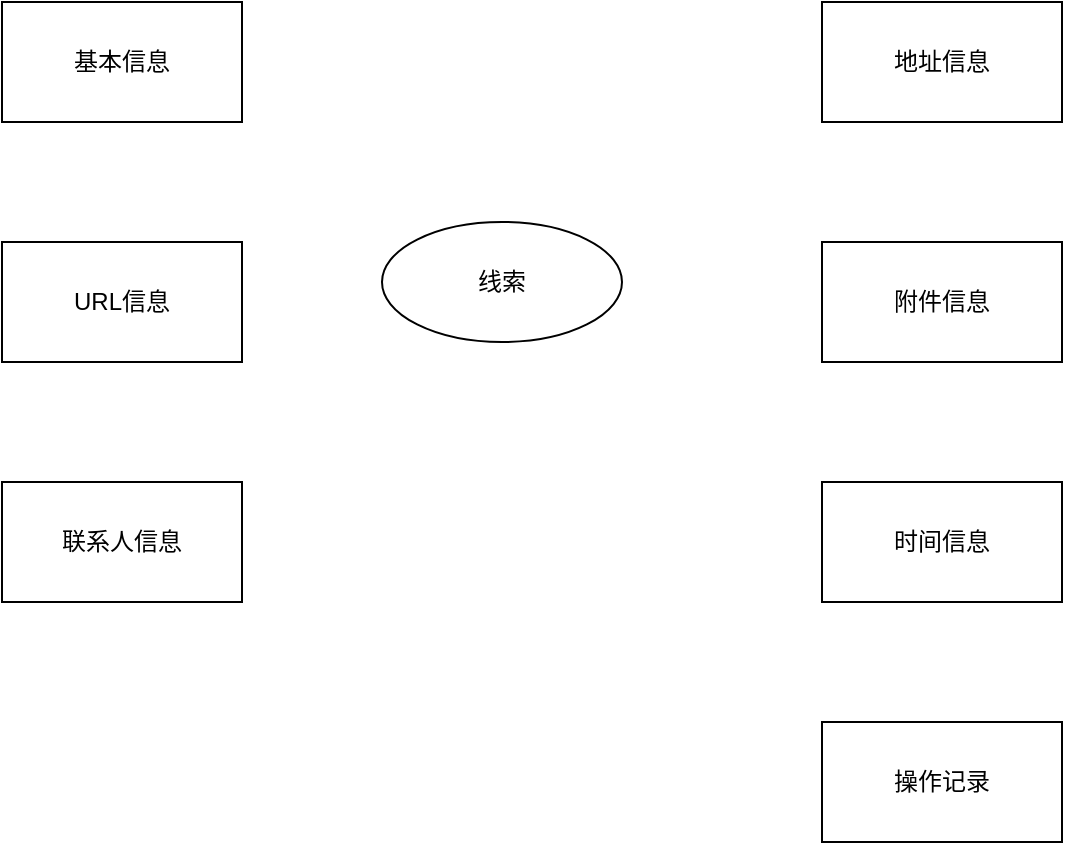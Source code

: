 <mxfile version="17.4.5" type="github">
  <diagram id="zYz1100MqjLK1Q9wAQXT" name="Page-1">
    <mxGraphModel dx="1236" dy="587" grid="1" gridSize="10" guides="1" tooltips="1" connect="1" arrows="1" fold="1" page="1" pageScale="1" pageWidth="827" pageHeight="1169" math="0" shadow="0">
      <root>
        <mxCell id="0" />
        <mxCell id="1" parent="0" />
        <mxCell id="bbUKAlvJLO8YwrYSUsbt-2" value="基本信息" style="whiteSpace=wrap;html=1;" vertex="1" parent="1">
          <mxGeometry x="100" y="140" width="120" height="60" as="geometry" />
        </mxCell>
        <mxCell id="bbUKAlvJLO8YwrYSUsbt-3" value="&lt;p class=&quot;mp-paragraph-wrapper&quot; style=&quot;text-align: left ; padding-left: 0px&quot;&gt;URL信息&lt;/p&gt;" style="whiteSpace=wrap;html=1;" vertex="1" parent="1">
          <mxGeometry x="100" y="260" width="120" height="60" as="geometry" />
        </mxCell>
        <mxCell id="bbUKAlvJLO8YwrYSUsbt-4" value="&lt;p class=&quot;mp-paragraph-wrapper&quot; style=&quot;text-align: left ; padding-left: 0px&quot;&gt;联系人信息&lt;/p&gt;" style="whiteSpace=wrap;html=1;" vertex="1" parent="1">
          <mxGeometry x="100" y="380" width="120" height="60" as="geometry" />
        </mxCell>
        <mxCell id="bbUKAlvJLO8YwrYSUsbt-5" value="&lt;p class=&quot;mp-paragraph-wrapper&quot; style=&quot;text-align: left ; padding-left: 0px&quot;&gt;地址信息&lt;/p&gt;" style="whiteSpace=wrap;html=1;" vertex="1" parent="1">
          <mxGeometry x="510" y="140" width="120" height="60" as="geometry" />
        </mxCell>
        <mxCell id="bbUKAlvJLO8YwrYSUsbt-7" value="&lt;p class=&quot;mp-paragraph-wrapper&quot; style=&quot;text-align: left ; padding-left: 0px&quot;&gt;附件信息&lt;/p&gt;" style="whiteSpace=wrap;html=1;" vertex="1" parent="1">
          <mxGeometry x="510" y="260" width="120" height="60" as="geometry" />
        </mxCell>
        <mxCell id="bbUKAlvJLO8YwrYSUsbt-9" value="&lt;p class=&quot;mp-paragraph-wrapper&quot; style=&quot;text-align: left ; padding-left: 0px&quot;&gt;时间信息&lt;/p&gt;" style="whiteSpace=wrap;html=1;" vertex="1" parent="1">
          <mxGeometry x="510" y="380" width="120" height="60" as="geometry" />
        </mxCell>
        <mxCell id="bbUKAlvJLO8YwrYSUsbt-10" value="&lt;span&gt;线索&lt;/span&gt;" style="ellipse;whiteSpace=wrap;html=1;" vertex="1" parent="1">
          <mxGeometry x="290" y="250" width="120" height="60" as="geometry" />
        </mxCell>
        <mxCell id="bbUKAlvJLO8YwrYSUsbt-11" value="操作记录" style="whiteSpace=wrap;html=1;" vertex="1" parent="1">
          <mxGeometry x="510" y="500" width="120" height="60" as="geometry" />
        </mxCell>
      </root>
    </mxGraphModel>
  </diagram>
</mxfile>
